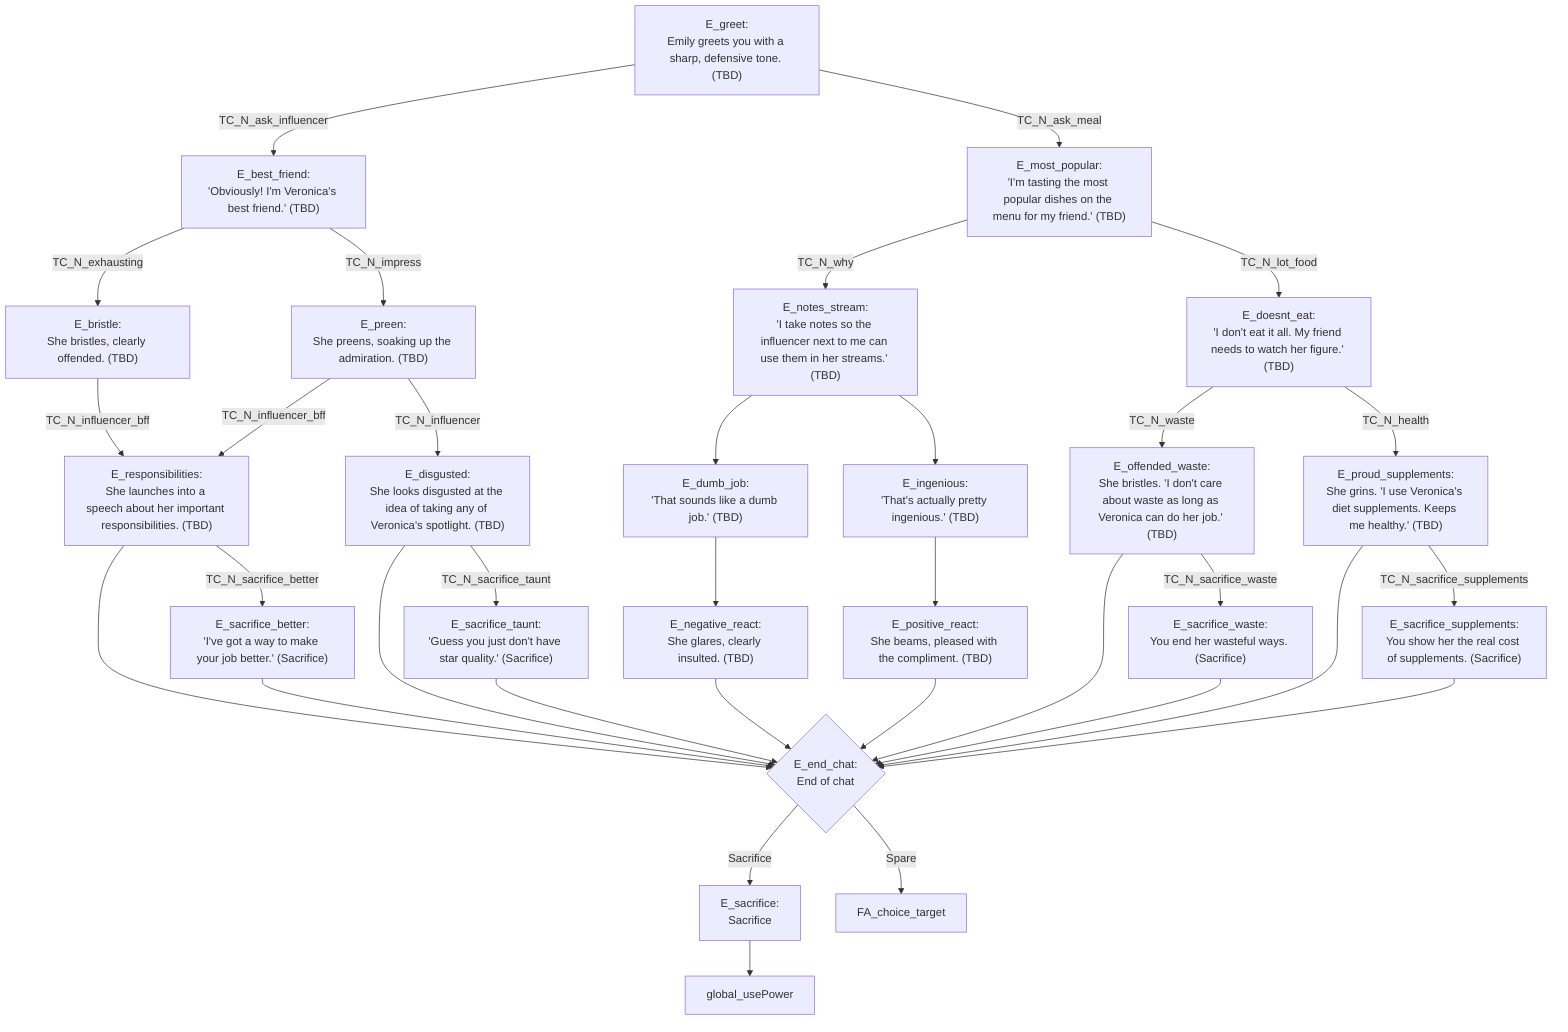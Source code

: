 flowchart TD
direction LR
E_greet["E_greet:<br/>Emily greets you with a sharp, defensive tone. (TBD)"] -->|TC_N_ask_influencer| E_best_friend
E_greet -->|TC_N_ask_meal| E_most_popular
E_best_friend["E_best_friend:<br/>'Obviously! I'm Veronica's best friend.' (TBD)"] -->|TC_N_exhausting| E_bristle
E_best_friend -->|TC_N_impress| E_preen
E_bristle["E_bristle:<br/>She bristles, clearly offended. (TBD)"] -->|TC_N_influencer_bff| E_responsibilities
E_preen["E_preen:<br/>She preens, soaking up the admiration. (TBD)"] -->|TC_N_influencer_bff| E_responsibilities
E_preen -->|TC_N_influencer| E_disgusted
E_responsibilities["E_responsibilities:<br/>She launches into a speech about her important responsibilities. (TBD)"] --> E_end_chat
E_responsibilities -->|TC_N_sacrifice_better| E_sacrifice_better
E_disgusted["E_disgusted:<br/>She looks disgusted at the idea of taking any of Veronica's spotlight. (TBD)"] --> E_end_chat
E_disgusted -->|TC_N_sacrifice_taunt| E_sacrifice_taunt
E_sacrifice_taunt["E_sacrifice_taunt:<br/>'Guess you just don't have star quality.' (Sacrifice)"] --> E_end_chat
E_most_popular["E_most_popular:<br/>'I'm tasting the most popular dishes on the menu for my friend.' (TBD)"] -->|TC_N_why| E_notes_stream
E_most_popular -->|TC_N_lot_food| E_doesnt_eat
E_notes_stream["E_notes_stream:<br/>'I take notes so the influencer next to me can use them in her streams.' (TBD)"] --> E_dumb_job
E_notes_stream --> E_ingenious
E_dumb_job["E_dumb_job:<br/>'That sounds like a dumb job.' (TBD)"] --> E_negative_react
E_ingenious["E_ingenious:<br/>'That's actually pretty ingenious.' (TBD)"] --> E_positive_react
E_negative_react["E_negative_react:<br/>She glares, clearly insulted. (TBD)"] --> E_end_chat
E_positive_react["E_positive_react:<br/>She beams, pleased with the compliment. (TBD)"] --> E_end_chat
E_doesnt_eat["E_doesnt_eat:<br/>'I don't eat it all. My friend needs to watch her figure.' (TBD)"] -->|TC_N_waste| E_offended_waste
E_doesnt_eat -->|TC_N_health| E_proud_supplements
E_offended_waste["E_offended_waste:<br/>She bristles. 'I don't care about waste as long as Veronica can do her job.' (TBD)"] --> E_end_chat
E_offended_waste -->|TC_N_sacrifice_waste| E_sacrifice_waste
E_proud_supplements["E_proud_supplements:<br/>She grins. 'I use Veronica's diet supplements. Keeps me healthy.' (TBD)"] --> E_end_chat
E_proud_supplements -->|TC_N_sacrifice_supplements| E_sacrifice_supplements
E_sacrifice_better["E_sacrifice_better:<br/>'I've got a way to make your job better.' (Sacrifice)"] --> E_end_chat
E_sacrifice_waste["E_sacrifice_waste:<br/>You end her wasteful ways. (Sacrifice)"] --> E_end_chat
E_sacrifice_supplements["E_sacrifice_supplements:<br/>You show her the real cost of supplements. (Sacrifice)"] --> E_end_chat

E_end_chat{"E_end_chat:<br/>End of chat"} -->|Sacrifice| E_sacrifice
E_end_chat -->|Spare| FA_choice_target

E_sacrifice["E_sacrifice:<br/>Sacrifice"] --> global_usePower
